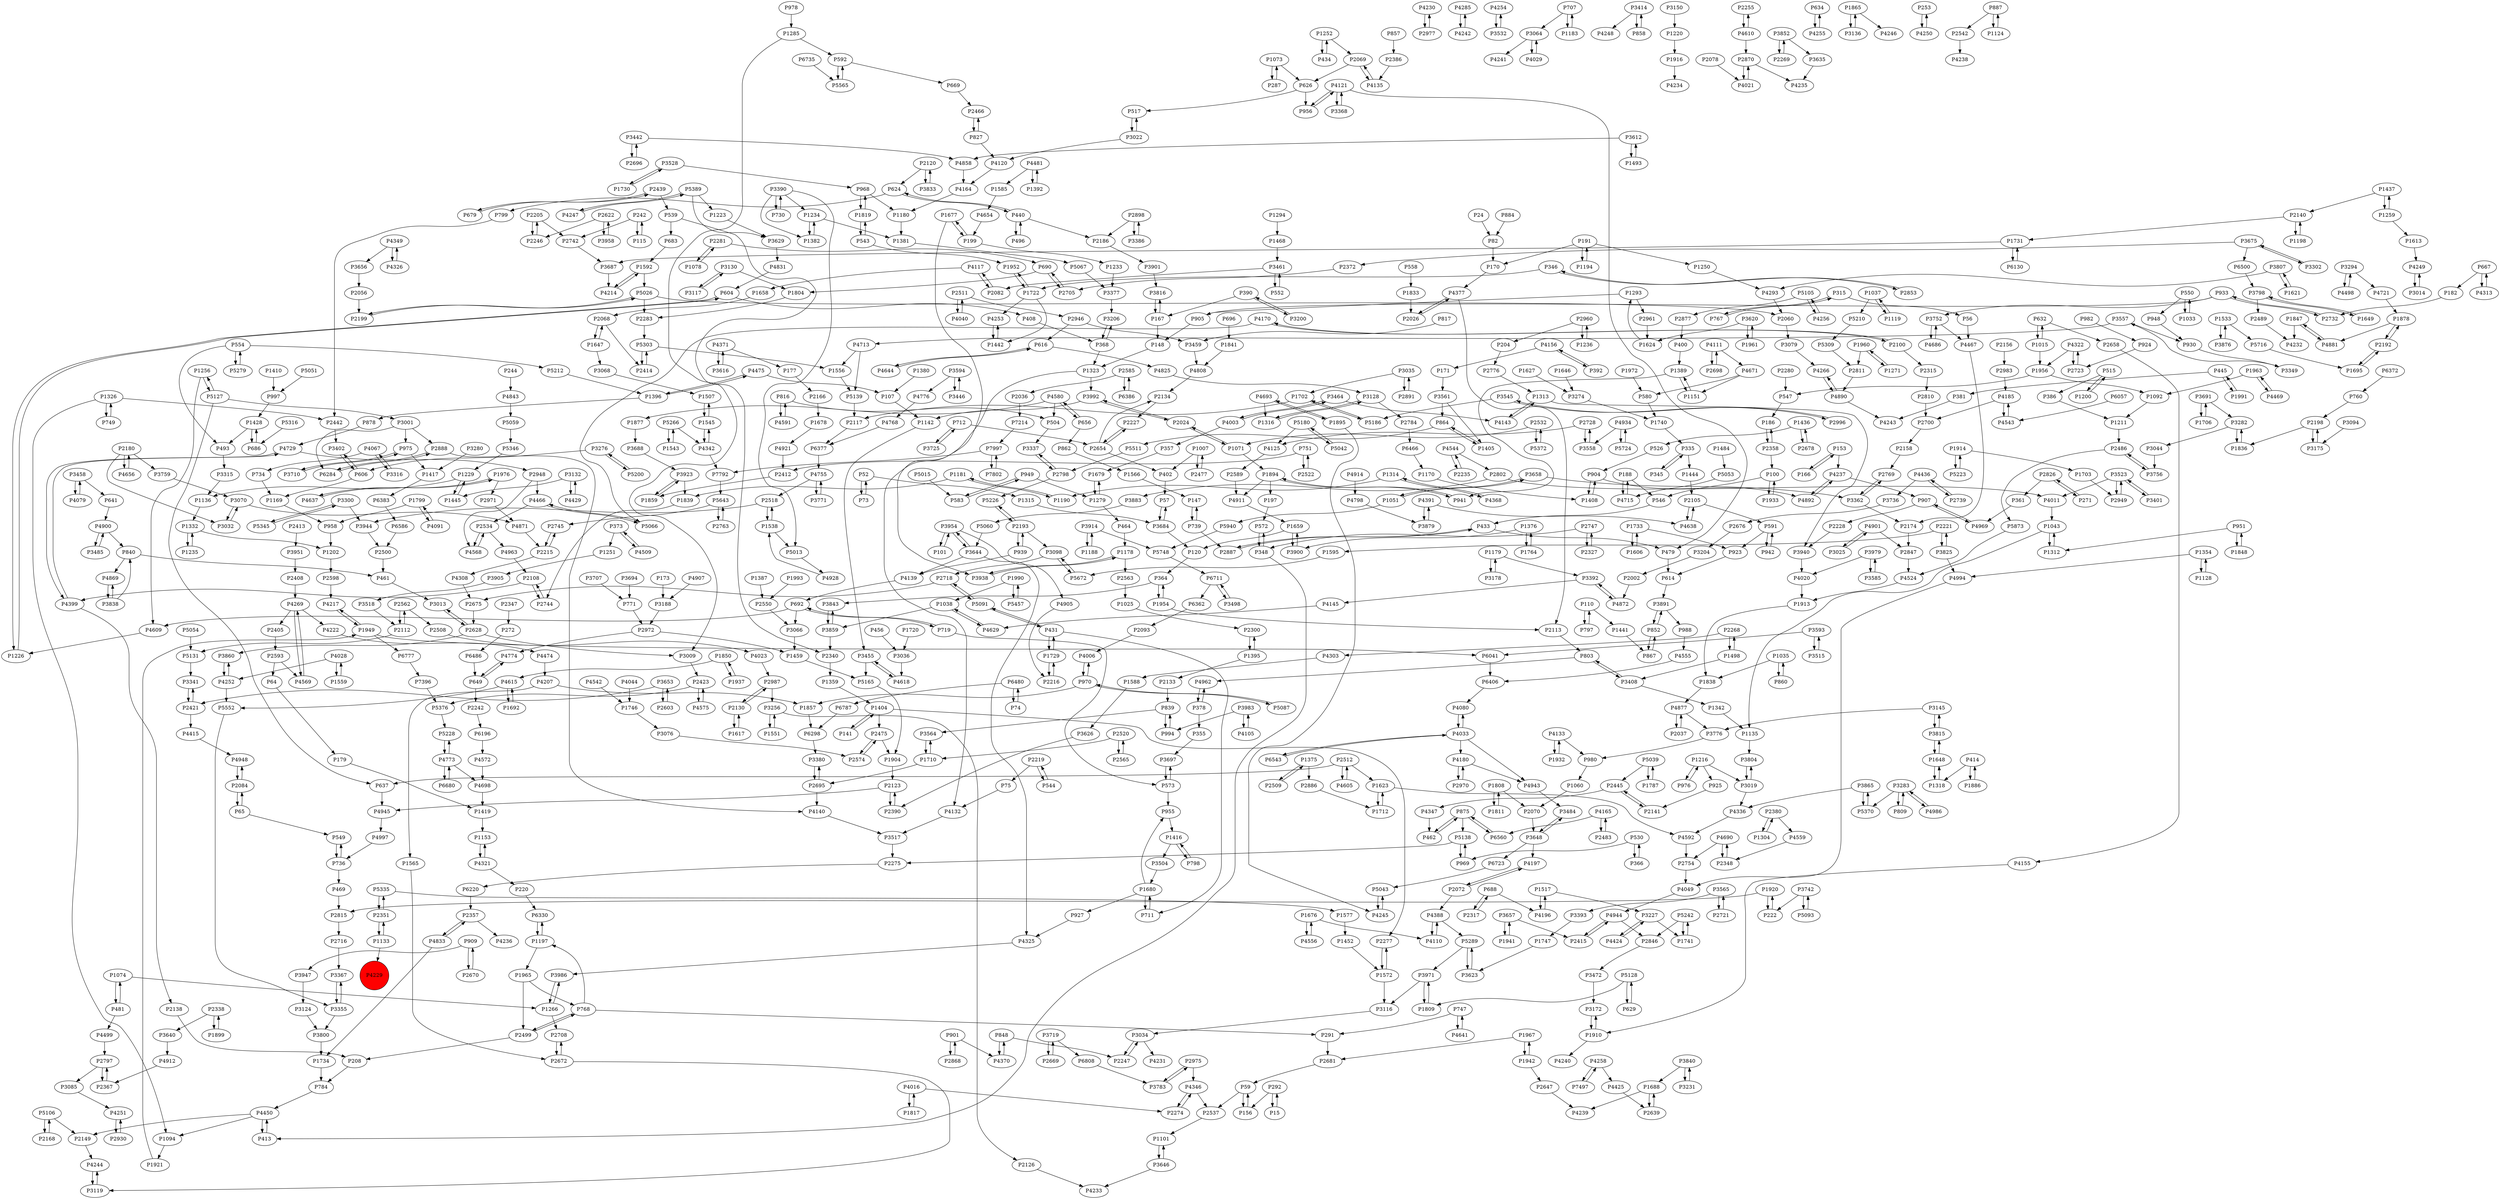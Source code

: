 digraph {
	P1428 -> P493
	P1498 -> P3408
	P2442 -> P3402
	P4877 -> P2037
	P2072 -> P4197
	P2358 -> P100
	P4962 -> P378
	P4230 -> P2977
	P1007 -> P2477
	P4133 -> P1932
	P4143 -> P1313
	P3992 -> P2024
	P2961 -> P1624
	P2180 -> P4656
	P504 -> P3337
	P4466 -> P5066
	P3175 -> P2198
	P1007 -> P402
	P839 -> P994
	P1376 -> P1764
	P4033 -> P4180
	P4197 -> P2072
	P2002 -> P4872
	P1252 -> P434
	P768 -> P1197
	P4020 -> P1913
	P1436 -> P526
	P2728 -> P4125
	P3648 -> P4197
	P4140 -> P3517
	P4871 -> P2215
	P736 -> P549
	P4544 -> P2802
	P4222 -> P4474
	P2108 -> P4399
	P481 -> P1074
	P3302 -> P3675
	P1894 -> P197
	P335 -> P1444
	P4249 -> P3014
	P3464 -> P4003
	P1731 -> P6130
	P5087 -> P970
	P1404 -> P141
	P381 -> P4243
	P1354 -> P1128
	P4117 -> P1658
	P6298 -> P3380
	P1354 -> P4994
	P1877 -> P3688
	P827 -> P2466
	P2423 -> P5376
	P5026 -> P2060
	P2888 -> P6284
	P3504 -> P1680
	P1416 -> P3504
	P4755 -> P3771
	P3594 -> P3446
	P1878 -> P2192
	P4349 -> P4326
	P2744 -> P2108
	P1710 -> P2695
	P3697 -> P573
	P4997 -> P736
	P4637 -> P1976
	P4237 -> P907
	P4347 -> P462
	P554 -> P5279
	P1734 -> P784
	P1256 -> P4609
	P5716 -> P1695
	P4798 -> P3879
	P4251 -> P2930
	P3014 -> P4249
	P390 -> P167
	P1729 -> P431
	P994 -> P839
	P592 -> P669
	P100 -> P1933
	P626 -> P956
	P2565 -> P2520
	P1960 -> P2811
	P2946 -> P3459
	P2268 -> P1498
	P2340 -> P1359
	P2280 -> P547
	P3442 -> P4858
	P1259 -> P1437
	P4943 -> P3484
	P272 -> P6486
	P4524 -> P1913
	P3742 -> P5093
	P6586 -> P2500
	P949 -> P1279
	P2739 -> P4436
	P2445 -> P2141
	P4285 -> P4242
	P1316 -> P3128
	P3455 -> P5165
	P1857 -> P6298
	P904 -> P1408
	P3688 -> P3923
	P3390 -> P5013
	P1659 -> P3900
	P3938 -> P1178
	P1577 -> P1452
	P4559 -> P2348
	P573 -> P3697
	P2415 -> P4944
	P4254 -> P3532
	P4170 -> P2100
	P1181 -> P1839
	P1234 -> P1382
	P930 -> P3349
	P15 -> P292
	P3124 -> P3800
	P4016 -> P2274
	P2123 -> P2390
	P469 -> P2815
	P5066 -> P4466
	P3393 -> P1747
	P1627 -> P3274
	P1382 -> P1234
	P6220 -> P2357
	P5059 -> P5346
	P4475 -> P107
	P5552 -> P3355
	P768 -> P291
	P688 -> P2317
	P1405 -> P864
	P5200 -> P3276
	P771 -> P2972
	P712 -> P3725
	P390 -> P3200
	P4944 -> P2846
	P7214 -> P7997
	P291 -> P2681
	P809 -> P3283
	P4388 -> P4110
	P3001 -> P6284
	P1617 -> P2130
	P4755 -> P2518
	P3472 -> P3172
	P2174 -> P2847
	P1094 -> P1921
	P2672 -> P2708
	P2113 -> P803
	P2380 -> P4559
	P3044 -> P3756
	P1722 -> P1952
	P5105 -> P4256
	P3001 -> P2888
	P5015 -> P583
	P1178 -> P2563
	P4185 -> P2700
	P1914 -> P5223
	P82 -> P170
	P624 -> P440
	P924 -> P2723
	P2747 -> P348
	P958 -> P1202
	P4572 -> P4698
	P2105 -> P591
	P2888 -> P4140
	P366 -> P530
	P1533 -> P5716
	P191 -> P1250
	P4475 -> P1396
	P3865 -> P4336
	P153 -> P166
	P4436 -> P2739
	P4346 -> P2537
	P3710 -> P975
	P4945 -> P4997
	P1895 -> P4693
	P909 -> P2670
	P2654 -> P2227
	P3035 -> P2891
	P3098 -> P2718
	P1623 -> P4592
	P4892 -> P4237
	P335 -> P345
	P7997 -> P7792
	P445 -> P381
	P3833 -> P2120
	P3594 -> P4776
	P616 -> P4825
	P2215 -> P4308
	P3523 -> P3401
	P1895 -> P4245
	P3807 -> P1621
	P1847 -> P4881
	P4774 -> P649
	P3771 -> P4755
	P2708 -> P2672
	P3798 -> P1649
	P3840 -> P3231
	P2718 -> P2675
	P2130 -> P2987
	P2216 -> P1729
	P197 -> P572
	P1990 -> P1038
	P3256 -> P1551
	P573 -> P955
	P414 -> P1886
	P2972 -> P1459
	P1015 -> P1956
	P1649 -> P3798
	P3694 -> P771
	P7997 -> P7802
	P3064 -> P4241
	P1703 -> P2949
	P690 -> P1804
	P3859 -> P2340
	P6383 -> P6586
	P4580 -> P1877
	P4391 -> P3879
	P1015 -> P632
	P4029 -> P3064
	P951 -> P1312
	P2439 -> P679
	P1170 -> P1408
	P1035 -> P860
	P3653 -> P2421
	P364 -> P1954
	P4877 -> P3776
	P3725 -> P712
	P1595 -> P5672
	P1677 -> P199
	P3752 -> P4467
	P6330 -> P1197
	P968 -> P1180
	P402 -> P57
	P1545 -> P4342
	P1226 -> P604
	P3414 -> P4248
	P4321 -> P220
	P683 -> P1592
	P1408 -> P904
	P1416 -> P798
	P4091 -> P1799
	P6480 -> P74
	P4890 -> P4243
	P1313 -> P4143
	P5210 -> P5309
	P3485 -> P4900
	P768 -> P2499
	P2698 -> P4111
	P526 -> P904
	P7396 -> P5376
	P2205 -> P2742
	P707 -> P1183
	P5289 -> P3971
	P3838 -> P4869
	P848 -> P4370
	P4326 -> P4349
	P2277 -> P1572
	P970 -> P4006
	P546 -> P433
	P5043 -> P4245
	P4424 -> P3227
	P878 -> P4729
	P4170 -> P5066
	P1916 -> P4234
	P692 -> P719
	P686 -> P1428
	P1624 -> P1293
	P948 -> P930
	P591 -> P942
	P4003 -> P357
	P6711 -> P3498
	P167 -> P3816
	P1313 -> P3940
	P543 -> P1952
	P1538 -> P5013
	P1169 -> P958
	P901 -> P4370
	P4322 -> P1956
	P5309 -> P2811
	P220 -> P6330
	P5565 -> P592
	P1878 -> P4881
	P3227 -> P1741
	P5165 -> P1904
	P1285 -> P3009
	P1074 -> P1266
	P707 -> P3064
	P2550 -> P3066
	P2716 -> P3367
	P5106 -> P2168
	P1592 -> P5026
	P110 -> P797
	P1799 -> P4091
	P2255 -> P4610
	P5093 -> P3742
	P2247 -> P3034
	P3561 -> P864
	P2414 -> P5303
	P4721 -> P1878
	P4023 -> P2987
	P5180 -> P4125
	P3368 -> P4121
	P1976 -> P4637
	P433 -> P479
	P2585 -> P6386
	P2520 -> P1710
	P4121 -> P3368
	P4121 -> P956
	P3900 -> P1659
	P6480 -> P6787
	P440 -> P2186
	P547 -> P186
	P73 -> P52
	P5091 -> P431
	P3079 -> P4266
	P3128 -> P2784
	P4006 -> P970
	P1375 -> P2886
	P3623 -> P5289
	P852 -> P867
	P3280 -> P1417
	P1179 -> P3178
	P1606 -> P1733
	P2658 -> P4155
	P2037 -> P4877
	P182 -> P2732
	P2180 -> P3759
	P3446 -> P3594
	P1417 -> P6383
	P1035 -> P1838
	P558 -> P1833
	P4901 -> P3025
	P6377 -> P4755
	P4346 -> P2274
	P2126 -> P4233
	P3565 -> P3393
	P2140 -> P1731
	P624 -> P799
	P3227 -> P4424
	P4715 -> P188
	P1507 -> P1545
	P6560 -> P875
	P2675 -> P2628
	P3859 -> P3843
	P4773 -> P5228
	P2315 -> P2810
	P1730 -> P3528
	P4469 -> P1963
	P1920 -> P222
	P4252 -> P5552
	P6057 -> P4543
	P2357 -> P4833
	P634 -> P4255
	P4969 -> P907
	P4467 -> P2174
	P3523 -> P2949
	P6196 -> P4572
	P1648 -> P3815
	P2971 -> P4871
	P2728 -> P3558
	P1256 -> P5127
	P3905 -> P3518
	P816 -> P4591
	P1965 -> P768
	P368 -> P1323
	P5303 -> P1556
	P2802 -> P3883
	P2696 -> P3442
	P6680 -> P4773
	P2300 -> P1395
	P1702 -> P5186
	P355 -> P3697
	P1731 -> P3687
	P4436 -> P3736
	P2327 -> P2747
	P939 -> P2193
	P242 -> P2742
	P3341 -> P2421
	P3117 -> P3130
	P5042 -> P5180
	P4776 -> P4768
	P1747 -> P3623
	P1848 -> P951
	P616 -> P4644
	P1216 -> P3019
	P3282 -> P1836
	P4266 -> P4890
	P2603 -> P3653
	P4105 -> P3983
	P2654 -> P2134
	P3954 -> P101
	P6372 -> P760
	P4825 -> P3128
	P4391 -> P4638
	P3658 -> P3362
	P1954 -> P364
	P2134 -> P2227
	P3719 -> P6808
	P3408 -> P1342
	P1259 -> P1613
	P2676 -> P3204
	P530 -> P366
	P2512 -> P4605
	P4481 -> P1392
	P292 -> P15
	P988 -> P4555
	P3461 -> P552
	P1092 -> P1211
	P6777 -> P7396
	P3646 -> P4233
	P799 -> P2442
	P1179 -> P3392
	P2348 -> P4690
	P751 -> P2522
	P3675 -> P6500
	P656 -> P862
	P1389 -> P1151
	P3616 -> P4371
	P4843 -> P5059
	P1692 -> P4615
	P1678 -> P4921
	P626 -> P517
	P2705 -> P690
	P1894 -> P941
	P173 -> P3188
	P4833 -> P1734
	P1961 -> P3620
	P739 -> P147
	P1235 -> P1332
	P440 -> P496
	P1437 -> P2140
	P3392 -> P4145
	P951 -> P1848
	P554 -> P493
	P2423 -> P4575
	P3951 -> P2408
	P719 -> P573
	P4556 -> P1676
	P4120 -> P4164
	P3545 -> P2996
	P1658 -> P2068
	P5335 -> P1577
	P65 -> P549
	P3691 -> P1706
	P4773 -> P6680
	P4033 -> P4943
	P1956 -> P1092
	P862 -> P1566
	P5223 -> P1914
	P378 -> P4962
	P1565 -> P2672
	P461 -> P3013
	P4610 -> P2255
	P364 -> P3843
	P3992 -> P1142
	P5748 -> P6711
	P3094 -> P3175
	P208 -> P784
	P2563 -> P1025
	P1956 -> P547
	P4509 -> P373
	P1941 -> P3657
	P2628 -> P3860
	P4693 -> P1316
	P4544 -> P2235
	P191 -> P1194
	P5051 -> P997
	P52 -> P73
	P3684 -> P120
	P2798 -> P3337
	P1468 -> P3461
	P1517 -> P3227
	P848 -> P2247
	P901 -> P2868
	P2975 -> P3783
	P5511 -> P2798
	P1559 -> P4028
	P4342 -> P7792
	P3979 -> P3585
	P4325 -> P3986
	P2486 -> P5873
	P734 -> P1169
	P4713 -> P1556
	P1498 -> P2268
	P4568 -> P2534
	P244 -> P4843
	P3034 -> P2247
	P1128 -> P1354
	P4474 -> P4207
	P2593 -> P64
	P4934 -> P3558
	P583 -> P949
	P3891 -> P988
	P2776 -> P1313
	P2574 -> P2475
	P4269 -> P4222
	P5091 -> P2718
	P515 -> P1200
	P5228 -> P4773
	P907 -> P4969
	P904 -> P4892
	P4986 -> P3283
	P2898 -> P3386
	P2140 -> P1198
	P2622 -> P3958
	P4591 -> P816
	P3274 -> P1740
	P4033 -> P4080
	P1183 -> P707
	P2193 -> P3098
	P315 -> P56
	P3283 -> P5370
	P5105 -> P2877
	P171 -> P3561
	P1037 -> P1119
	P3983 -> P994
	P3172 -> P1910
	P4858 -> P4164
	P186 -> P2358
	P1304 -> P2380
	P1285 -> P592
	P2593 -> P4569
	P2754 -> P4049
	P4132 -> P3517
	P2072 -> P4388
	P550 -> P948
	P5724 -> P4934
	P4609 -> P1226
	P2483 -> P4165
	P1952 -> P1722
	P1445 -> P1229
	P3034 -> P4231
	P2589 -> P4911
	P1197 -> P1965
	P1236 -> P2960
	P4067 -> P3316
	P942 -> P591
	P2489 -> P4232
	P550 -> P1033
	P4881 -> P1847
	P400 -> P1389
	P147 -> P739
	P1202 -> P2598
	P1679 -> P1279
	P3752 -> P4686
	P4040 -> P2511
	P3032 -> P3070
	P3367 -> P3355
	P543 -> P1819
	P1920 -> P2815
	P857 -> P2386
	P2654 -> P402
	P4165 -> P6560
	P1180 -> P1381
	P2598 -> P4217
	P2421 -> P3341
	P3940 -> P4020
	P1894 -> P4911
	P346 -> P2853
	P1294 -> P1468
	P1437 -> P1259
	P2987 -> P2130
	P3914 -> P5748
	P3815 -> P1648
	P2268 -> P4303
	P2386 -> P4135
	P860 -> P1035
	P2500 -> P461
	P3545 -> P5186
	P817 -> P3459
	P3653 -> P2603
	P445 -> P1991
	P4049 -> P4944
	P1326 -> P749
	P4247 -> P5389
	P784 -> P4450
	P4928 -> P1538
	P933 -> P905
	P2024 -> P3992
	P5106 -> P2149
	P3066 -> P1459
	P1688 -> P4239
	P2193 -> P939
	P1543 -> P5266
	P1648 -> P1318
	P3128 -> P1316
	P6466 -> P1170
	P4111 -> P2698
	P2562 -> P2112
	P5026 -> P2283
	P3458 -> P4079
	P1220 -> P1916
	P2960 -> P1236
	P3646 -> P1101
	P1293 -> P905
	P3085 -> P4251
	P2198 -> P3175
	P2192 -> P1695
	P4255 -> P634
	P2351 -> P1133
	P1441 -> P867
	P315 -> P767
	P153 -> P4237
	P1181 -> P1190
	P2367 -> P2797
	P3377 -> P3206
	P2405 -> P2593
	P3558 -> P2728
	P2024 -> P1071
	P1033 -> P550
	P2228 -> P3940
	P1436 -> P2678
	P4905 -> P2216
	P3025 -> P4901
	P2082 -> P4117
	P3687 -> P4214
	P2970 -> P4180
	P4028 -> P4252
	P939 -> P4139
	P1323 -> P4132
	P1592 -> P4214
	P3825 -> P2221
	P2372 -> P2705
	P949 -> P583
	P5242 -> P2846
	P3098 -> P5672
	P287 -> P1073
	P2797 -> P2367
	P1585 -> P4654
	P1266 -> P3986
	P4293 -> P2060
	P3901 -> P3816
	P4808 -> P2134
	P1545 -> P1507
	P4907 -> P3188
	P3675 -> P2372
	P2100 -> P2315
	P2670 -> P909
	P2723 -> P4322
	P5389 -> P3629
	P2242 -> P6196
	P4269 -> P2405
	P614 -> P3891
	P5139 -> P2117
	P3068 -> P1507
	P749 -> P1326
	P6130 -> P1731
	P2678 -> P1436
	P3865 -> P5370
	P6723 -> P5043
	P592 -> P5565
	P970 -> P1857
	P3132 -> P1445
	P1741 -> P5242
	P1151 -> P1389
	P1538 -> P2518
	P3009 -> P2423
	P1404 -> P2277
	P2068 -> P1647
	P803 -> P3408
	P4569 -> P4269
	P222 -> P1920
	P1404 -> P2475
	P4901 -> P2847
	P120 -> P364
	P6711 -> P6362
	P4111 -> P4671
	P2695 -> P4140
	P606 -> P1169
	P3843 -> P3859
	P2960 -> P204
	P2518 -> P3944
	P6041 -> P6406
	P4139 -> P692
	P4003 -> P3464
	P2520 -> P2565
	P115 -> P242
	P2518 -> P1538
	P56 -> P4467
	P3315 -> P1136
	P2870 -> P4021
	P166 -> P153
	P1572 -> P3116
	P1942 -> P2647
	P606 -> P3402
	P4156 -> P171
	P679 -> P2439
	P3178 -> P1179
	P4729 -> P2948
	P1680 -> P927
	P3640 -> P4912
	P3019 -> P3804
	P1967 -> P2681
	P747 -> P4641
	P204 -> P2776
	P2186 -> P3901
	P1972 -> P580
	P969 -> P5138
	P2508 -> P4023
	P852 -> P3891
	P2060 -> P3079
	P5672 -> P3098
	P5940 -> P5748
	P4914 -> P4798
	P75 -> P4132
	P1190 -> P1181
	P5873 -> P4524
	P1211 -> P2486
	P4067 -> P734
	P1921 -> P1949
	P4242 -> P4285
	P3188 -> P2972
	P1315 -> P3684
	P530 -> P969
	P2219 -> P544
	P667 -> P182
	P760 -> P2198
	P1865 -> P3136
	P2108 -> P2744
	P3282 -> P3044
	P4575 -> P2423
	P4481 -> P1585
	P1646 -> P3274
	P604 -> P1226
	P357 -> P1679
	P3691 -> P3282
	P3620 -> P1624
	P3838 -> P840
	P3986 -> P1266
	P840 -> P461
	P515 -> P386
	P3954 -> P4905
	P1804 -> P2283
	P1250 -> P4293
	P1234 -> P1381
	P927 -> P4325
	P1746 -> P3076
	P2534 -> P4963
	P2084 -> P65
	P4729 -> P4399
	P52 -> P1315
	P5289 -> P3623
	P2130 -> P1617
	P2522 -> P751
	P4244 -> P3119
	P2763 -> P5643
	P3362 -> P2769
	P253 -> P4250
	P3883 -> P5060
	P2056 -> P2199
	P1037 -> P5210
	P4944 -> P2415
	P2227 -> P2654
	P2439 -> P539
	P3891 -> P852
	P408 -> P368
	P1937 -> P1850
	P199 -> P1677
	P1251 -> P3905
	P3564 -> P1710
	P875 -> P462
	P2221 -> P1595
	P887 -> P2542
	P4121 -> P479
	P1910 -> P4240
	P1551 -> P3256
	P1914 -> P1703
	P3022 -> P4120
	P632 -> P2658
	P1722 -> P1442
	P1963 -> P4469
	P2949 -> P3523
	P5060 -> P3644
	P414 -> P1318
	P1153 -> P4321
	P2886 -> P1712
	P982 -> P924
	P4117 -> P2082
	P2123 -> P4945
	P2120 -> P624
	P4256 -> P5105
	P2198 -> P1836
	P74 -> P6480
	P3130 -> P1804
	P179 -> P1419
	P3958 -> P2622
	P1960 -> P1271
	P4370 -> P848
	P4214 -> P1592
	P1071 -> P1894
	P1572 -> P2277
	P1216 -> P925
	P110 -> P1441
	P3657 -> P2415
	P2026 -> P4377
	P2149 -> P4244
	P580 -> P1740
	P59 -> P2537
	P7497 -> P4258
	P5026 -> P2199
	P2105 -> P4638
	P1904 -> P2123
	P496 -> P440
	P649 -> P2242
	P3923 -> P1839
	P975 -> P1417
	P909 -> P3947
	P816 -> P504
	P3013 -> P2628
	P4644 -> P616
	P101 -> P3954
	P1396 -> P4475
	P2274 -> P4346
	P2445 -> P4347
	P2975 -> P4346
	P2512 -> P1623
	P2769 -> P3362
	P1442 -> P4253
	P4336 -> P4592
	P2269 -> P3852
	P3971 -> P3116
	P4638 -> P2105
	P1419 -> P1153
	P1740 -> P335
	P2486 -> P3756
	P5372 -> P2532
	P2408 -> P4269
	P4499 -> P2797
	P3528 -> P1730
	P3515 -> P3593
	P2380 -> P1304
	P5316 -> P686
	P4693 -> P1895
	P1676 -> P4110
	P4963 -> P2108
	P3019 -> P4336
	P3355 -> P3367
	P2466 -> P827
	P4371 -> P177
	P798 -> P1416
	P2412 -> P1859
	P1680 -> P955
	P2156 -> P2983
	P1932 -> P4133
	P667 -> P4313
	P1025 -> P2300
	P3256 -> P2126
	P4080 -> P4033
	P6735 -> P5565
	P3719 -> P2669
	P3798 -> P2489
	P1178 -> P3938
	P4313 -> P667
	P4399 -> P2138
	P2810 -> P2700
	P1886 -> P414
	P2853 -> P346
	P3807 -> P4293
	P1566 -> P147
	P1375 -> P2509
	P6386 -> P2585
	P440 -> P624
	P1293 -> P2961
	P730 -> P3390
	P1136 -> P1332
	P3658 -> P1051
	P1043 -> P1312
	P3612 -> P1493
	P692 -> P4609
	P5389 -> P1223
	P2421 -> P4415
	P3523 -> P4011
	P4342 -> P1545
	P3644 -> P4325
	P3684 -> P57
	P3200 -> P390
	P4872 -> P3392
	P4207 -> P1857
	P2215 -> P2745
	P348 -> P572
	P2826 -> P361
	P3076 -> P2574
	P3979 -> P4020
	P2877 -> P400
	P3815 -> P3145
	P3498 -> P6711
	P1954 -> P2113
	P3944 -> P2500
	P3518 -> P2112
	P4165 -> P2483
	P1395 -> P2133
	P4686 -> P3752
	P3119 -> P4244
	P1060 -> P2070
	P2100 -> P4170
	P3145 -> P3776
	P1051 -> P5940
	P348 -> P413
	P1318 -> P1648
	P1229 -> P1445
	P2669 -> P3719
	P1133 -> P2351
	P1729 -> P2216
	P188 -> P546
	P4258 -> P7497
	P1799 -> P958
	P4164 -> P1180
	P1452 -> P1572
	P3971 -> P1809
	P1710 -> P3564
	P3392 -> P4872
	P1252 -> P2069
	P1993 -> P2550
	P1038 -> P4629
	P2281 -> P1078
	P5131 -> P3341
	P2983 -> P4185
	P6543 -> P4033
	P1556 -> P5139
	P4145 -> P4629
	P3204 -> P2002
	P3035 -> P1702
	P5279 -> P554
	P4252 -> P3860
	P1279 -> P464
	P188 -> P4715
	P1787 -> P5039
	P191 -> P170
	P4377 -> P2113
	P5138 -> P2275
	P1859 -> P3923
	P933 -> P2732
	P4900 -> P840
	P1613 -> P4249
	P2887 -> P433
	P1326 -> P1094
	P368 -> P3206
	P373 -> P1251
	P3557 -> P4713
	P554 -> P5212
	P6406 -> P4080
	P2742 -> P3687
	P5053 -> P4715
	P1942 -> P1967
	P4921 -> P2412
	P3150 -> P1220
	P1695 -> P2192
	P4245 -> P5043
	P4016 -> P1817
	P4629 -> P1038
	P3294 -> P4721
	P199 -> P1233
	P4021 -> P2870
	P2537 -> P1101
	P59 -> P156
	P978 -> P1285
	P1197 -> P6330
	P3675 -> P3302
	P4610 -> P2870
	P2221 -> P3825
	P3459 -> P4808
	P2084 -> P4948
	P2117 -> P6377
	P2846 -> P3472
	P3300 -> P5345
	P2948 -> P4466
	P2180 -> P3032
	P544 -> P2219
	P3742 -> P222
	P1135 -> P3804
	P177 -> P2166
	P1194 -> P191
	P1949 -> P6041
	P3561 -> P1405
	P2647 -> P4239
	P1216 -> P976
	P464 -> P1178
	P2138 -> P208
	P1517 -> P4196
	P4948 -> P2084
	P2972 -> P4774
	P2499 -> P208
	P433 -> P2887
	P6808 -> P3783
	P170 -> P4377
	P7802 -> P7997
	P3402 -> P606
	P1808 -> P2070
	P1380 -> P107
	P1976 -> P2971
	P3276 -> P606
	P690 -> P2705
	P747 -> P291
	P1271 -> P1960
	P4466 -> P2534
	P1811 -> P1808
	P1314 -> P4368
	P1323 -> P3992
	P4671 -> P1151
	P373 -> P4509
	P2112 -> P2562
	P1392 -> P4481
	P2732 -> P933
	P4133 -> P980
	P3380 -> P2695
	P1819 -> P543
	P1588 -> P3626
	P3064 -> P4029
	P1071 -> P2024
	P3876 -> P1533
	P3629 -> P4831
	P4180 -> P2970
	P968 -> P1819
	P7792 -> P5643
	P479 -> P614
	P4250 -> P253
	P3355 -> P3800
	P3484 -> P3648
	P803 -> P4962
	P2802 -> P4011
	P345 -> P335
	P2347 -> P272
	P2275 -> P6220
	P3626 -> P2390
	P4450 -> P1094
	P1990 -> P5457
	P1702 -> P2117
	P2509 -> P1375
	P980 -> P1060
	P5643 -> P2763
	P3455 -> P4618
	P976 -> P1216
	P2987 -> P3256
	P3759 -> P3070
	P637 -> P4945
	P4618 -> P3455
	P431 -> P5091
	P517 -> P3022
	P1389 -> P941
	P2585 -> P2036
	P1623 -> P1712
	P1038 -> P3859
	P2338 -> P1899
	P3656 -> P2056
	P3825 -> P4994
	P4656 -> P2180
	P1078 -> P2281
	P875 -> P5138
	P2317 -> P688
	P1621 -> P3807
	P4011 -> P1043
	P2868 -> P901
	P3316 -> P4067
	P3840 -> P1688
	P378 -> P355
	P632 -> P1015
	P549 -> P736
	P456 -> P3036
	P4155 -> P1910
	P1841 -> P4808
	P3860 -> P4252
	P4615 -> P5552
	P1865 -> P4246
	P591 -> P923
	P1074 -> P481
	P2036 -> P7214
	P1712 -> P1623
	P3294 -> P4498
	P4125 -> P2589
	P1850 -> P4615
	P3517 -> P2275
	P5127 -> P637
	P4654 -> P199
	P864 -> P5511
	P4033 -> P6543
	P3783 -> P2975
	P907 -> P2228
	P167 -> P148
	P3442 -> P2696
	P242 -> P115
	P4399 -> P4729
	P65 -> P2084
	P2747 -> P2327
	P1676 -> P4556
	P4773 -> P4698
	P2700 -> P2158
	P5128 -> P1809
	P2141 -> P2445
	P905 -> P148
	P4349 -> P3656
	P5376 -> P5228
	P3206 -> P368
	P2477 -> P1007
	P970 -> P5087
	P1647 -> P3068
	P3852 -> P2269
	P1119 -> P1037
	P5039 -> P1787
	P493 -> P3315
	P5643 -> P2745
	P3401 -> P3523
	P4237 -> P4892
	P1200 -> P515
	P2695 -> P3380
	P1410 -> P997
	P2070 -> P3648
	P4371 -> P3616
	P2219 -> P75
	P4690 -> P2348
	P3776 -> P980
	P712 -> P2654
	P3276 -> P5200
	P2357 -> P4236
	P2681 -> P59
	P3620 -> P1961
	P827 -> P4120
	P696 -> P1841
	P4994 -> P4049
	P5266 -> P1543
	P3914 -> P1188
	P4217 -> P1949
	P1493 -> P3612
	P431 -> P1729
	P2499 -> P768
	P2532 -> P5372
	P1706 -> P3691
	P1188 -> P3914
	P875 -> P6560
	P6362 -> P2093
	P3414 -> P858
	P3644 -> P3954
	P1073 -> P287
	P2390 -> P2123
	P6284 -> P2888
	P2797 -> P3085
	P2511 -> P4040
	P3923 -> P1859
	P867 -> P852
	P955 -> P1416
	P736 -> P469
	P5180 -> P5042
	P4269 -> P4569
	P975 -> P3710
	P1910 -> P3172
	P3130 -> P3117
	P3557 -> P930
	P5039 -> P2445
	P5226 -> P2193
	P1764 -> P1376
	P4641 -> P747
	P4698 -> P1419
	P1312 -> P1043
	P2826 -> P271
	P3337 -> P2798
	P4833 -> P2357
	P2672 -> P3119
	P1332 -> P1235
	P346 -> P1722
	P5266 -> P4342
	P4079 -> P3458
	P3593 -> P6041
	P1836 -> P3282
	P858 -> P3414
	P2542 -> P4238
	P1963 -> P1092
	P64 -> P179
	P767 -> P315
	P2628 -> P3013
	P1051 -> P3658
	P539 -> P2340
	P884 -> P82
	P2948 -> P4568
	P1381 -> P5067
	P1808 -> P1811
	P3464 -> P4143
	P1223 -> P3629
	P4498 -> P3294
	P1933 -> P100
	P3800 -> P1734
	P1733 -> P923
	P2205 -> P2246
	P5067 -> P3377
	P4831 -> P604
	P24 -> P82
	P3458 -> P641
	P156 -> P59
	P2069 -> P626
	P2946 -> P616
	P4377 -> P2026
	P649 -> P4774
	P2622 -> P2246
	P4388 -> P5289
	P3593 -> P3515
	P3116 -> P3034
	P3585 -> P3979
	P4258 -> P4425
	P1332 -> P1202
	P1326 -> P2442
	P2898 -> P2186
	P1722 -> P4253
	P2192 -> P1878
	P669 -> P2466
	P271 -> P2826
	P1688 -> P2639
	P4110 -> P4388
	P2120 -> P3833
	P1817 -> P4016
	P1428 -> P686
	P3036 -> P4618
	P840 -> P4869
	P4185 -> P4543
	P4605 -> P2512
	P1847 -> P4232
	P1733 -> P1606
	P2413 -> P3951
	P1659 -> P120
	P4196 -> P1517
	P1965 -> P2499
	P2977 -> P4230
	P4303 -> P1588
	P2358 -> P186
	P4028 -> P1559
	P797 -> P110
	P57 -> P3684
	P3947 -> P3124
	P4690 -> P2754
	P3532 -> P4254
	P3612 -> P4858
	P1833 -> P2026
	P392 -> P4156
	P2168 -> P5106
	P2246 -> P2205
	P4135 -> P2069
	P1484 -> P5053
	P1459 -> P5165
	P462 -> P875
	P839 -> P3564
	P6486 -> P649
	P1819 -> P968
	P1396 -> P878
	P2562 -> P2508
	P4869 -> P3838
	P3132 -> P4429
	P3386 -> P2898
	P2532 -> P1071
	P552 -> P3461
	P3816 -> P167
	P997 -> P1428
	P5127 -> P3001
	P107 -> P1142
	P2283 -> P5303
	P572 -> P348
	P3954 -> P3644
	P1142 -> P3455
	P923 -> P614
	P4543 -> P4185
	P3852 -> P3635
	P3001 -> P975
	P3736 -> P2676
	P3408 -> P803
	P3390 -> P730
	P1314 -> P1190
	P4207 -> P1565
	P4934 -> P5724
	P3879 -> P4391
	P292 -> P156
	P2351 -> P5335
	P5335 -> P2351
	P4429 -> P3132
	P4180 -> P4943
	P2511 -> P2946
	P2199 -> P5026
	P3362 -> P2174
	P5346 -> P1229
	P100 -> P546
	P1838 -> P4877
	P386 -> P1211
	P4253 -> P1442
	P5242 -> P1741
	P4542 -> P1746
	P3283 -> P4986
	P2512 -> P637
	P434 -> P1252
	P5013 -> P4928
	P3145 -> P3815
	P5127 -> P1256
	P5212 -> P1396
	P864 -> P1405
	P148 -> P1323
	P1101 -> P3646
	P4911 -> P1659
	P5389 -> P4247
	P3565 -> P2721
	P2718 -> P5091
	P3648 -> P3484
	P2996 -> P3545
	P4580 -> P656
	P2475 -> P2574
	P3136 -> P1865
	P629 -> P5128
	P2534 -> P4568
	P1949 -> P4217
	P1677 -> P3938
	P688 -> P4196
	P3528 -> P968
	P2639 -> P1688
	P3390 -> P1382
	P1266 -> P2708
	P361 -> P4969
	P1198 -> P2140
	P2166 -> P1678
	P4580 -> P504
	P1680 -> P711
	P2798 -> P5226
	P5303 -> P2414
	P2930 -> P4251
	P5186 -> P1702
	P4768 -> P6377
	P4592 -> P2754
	P4450 -> P413
	P5457 -> P1990
	P2158 -> P2769
	P5370 -> P3865
	P1387 -> P2550
	P3707 -> P771
	P4912 -> P2367
	P1395 -> P2300
	P4322 -> P2723
	P2811 -> P4890
	P3983 -> P4105
	P656 -> P4580
	P751 -> P2412
	P2338 -> P3640
	P4156 -> P392
	P1229 -> P1136
	P2847 -> P4524
	P1359 -> P1404
	P3635 -> P4235
	P3756 -> P2486
	P692 -> P3066
	P4368 -> P1314
	P1533 -> P3876
	P4900 -> P3485
	P5345 -> P3300
	P1133 -> P4229
	P3022 -> P517
	P4615 -> P1692
	P2068 -> P2414
	P1899 -> P2338
	P1949 -> P6777
	P2078 -> P4021
	P3644 -> P4139
	P539 -> P683
	P1809 -> P3971
	P431 -> P711
	P1233 -> P3377
	P4890 -> P4266
	P3283 -> P809
	P3349 -> P3557
	P3657 -> P1941
	P4450 -> P2149
	P2721 -> P3565
	P2475 -> P1904
	P3461 -> P2082
	P4425 -> P2639
	P1279 -> P1679
	P4555 -> P6406
	P2193 -> P5226
	P2784 -> P6466
	P887 -> P1124
	P739 -> P2887
	P4671 -> P580
	P1991 -> P445
	P2112 -> P5131
	P481 -> P4499
	P2093 -> P4006
	P1647 -> P2068
	P1342 -> P1135
	P3070 -> P3032
	P3231 -> P3840
	P6500 -> P3798
	P1720 -> P3036
	P2870 -> P4235
	P2815 -> P2716
	P1839 -> P2744
	P3390 -> P1234
	P3804 -> P3019
	P4321 -> P1153
	P6787 -> P6298
	P4044 -> P1746
	P719 -> P692
	P5128 -> P629
	P925 -> P2141
	P3648 -> P6723
	P1043 -> P1135
	P2235 -> P4544
	P4713 -> P5139
	P2745 -> P2215
	P4415 -> P4948
	P1850 -> P1937
	P3070 -> P4871
	P5138 -> P969
	P933 -> P3752
	P5054 -> P5131
	P956 -> P4121
	P413 -> P4450
	P711 -> P1680
	P2133 -> P839
	P604 -> P408
	P2891 -> P3035
	P1444 -> P2105
	P2069 -> P4135
	P1124 -> P887
	P641 -> P4900
	P1376 -> P3900
	P2281 -> P690
	P1967 -> P1942
	P941 -> P1894
	P1073 -> P626
	P2628 -> P3009
	P4308 -> P2675
	P3300 -> P3944
	P1913 -> P1838
	P141 -> P1404
	P4229 [shape=circle]
	P4229 [style=filled]
	P4229 [fillcolor=red]
}